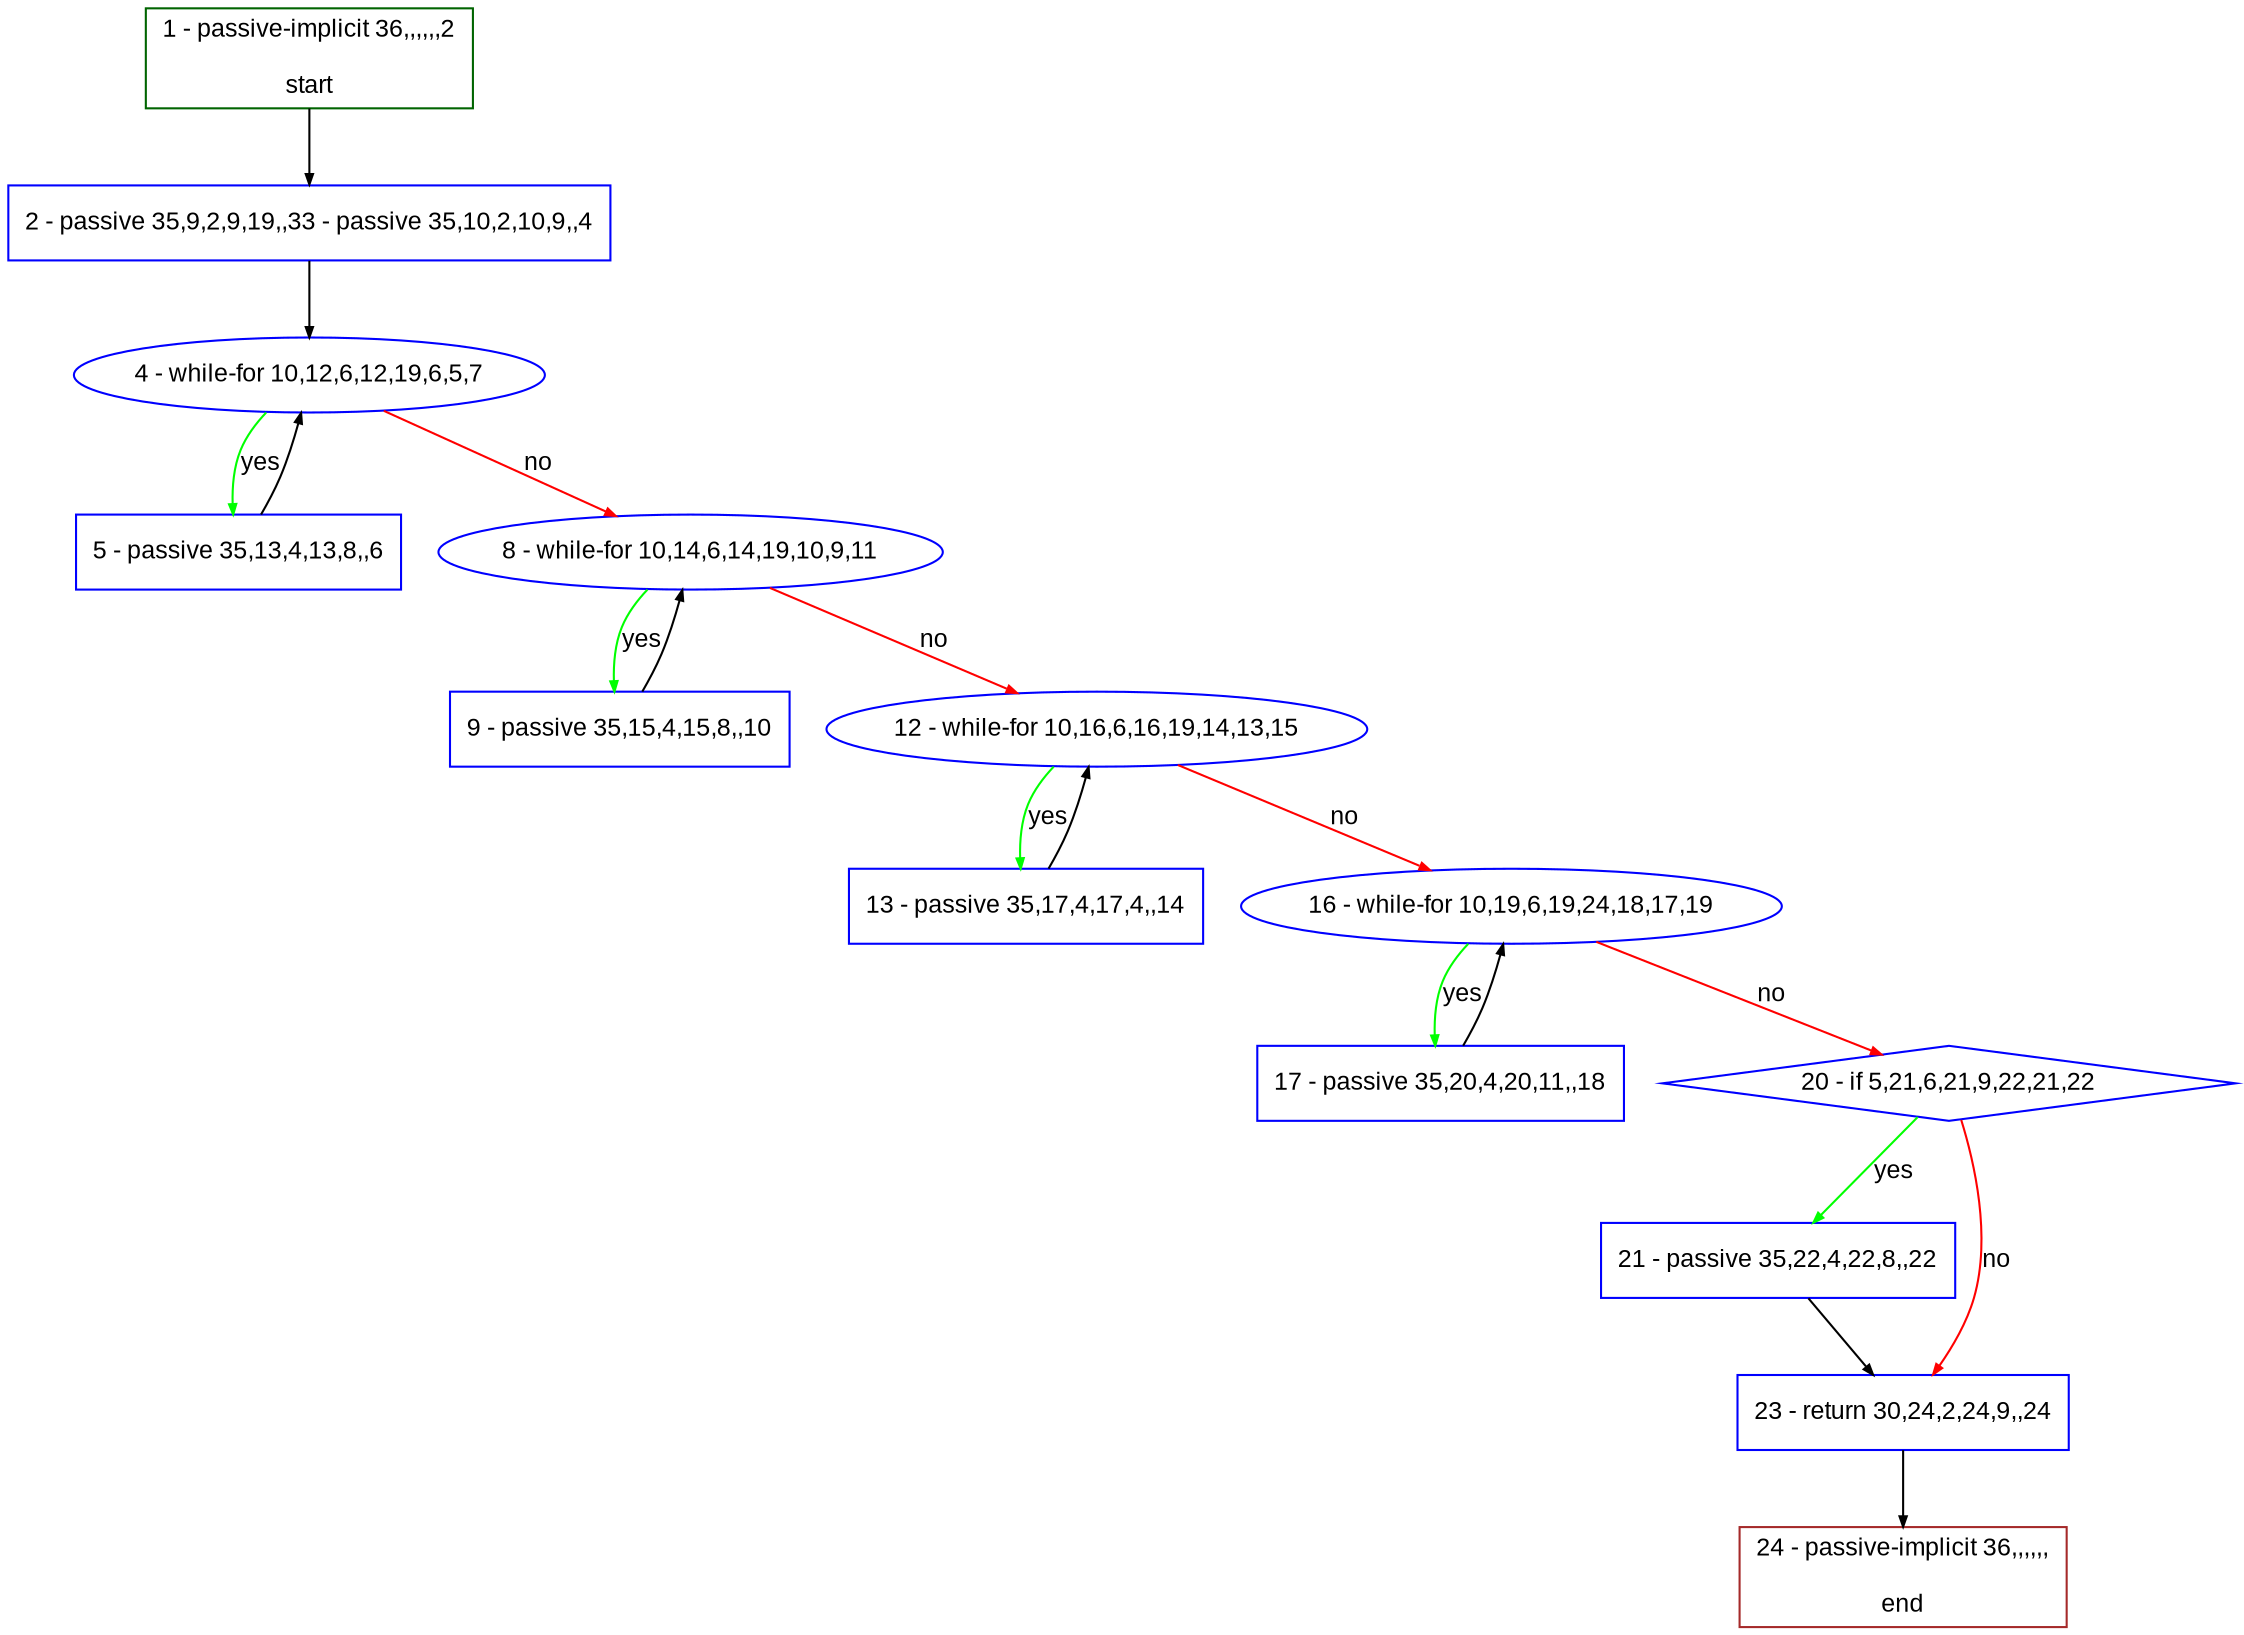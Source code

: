 digraph "" {
  graph [bgcolor="white", fillcolor="#FFFFCC", pack="true", packmode="clust", fontname="Arial", label="", fontsize="12", compound="true", style="rounded,filled"];
  node [node_initialized="no", fillcolor="white", fontname="Arial", label="", color="grey", fontsize="12", fixedsize="false", compound="true", shape="rectangle", style="filled"];
  edge [arrowtail="none", lhead="", fontcolor="black", fontname="Arial", label="", color="black", fontsize="12", arrowhead="normal", arrowsize="0.5", compound="true", ltail="", dir="forward"];
  __N1 [fillcolor="#ffffff", label="2 - passive 35,9,2,9,19,,33 - passive 35,10,2,10,9,,4", color="#0000ff", shape="box", style="filled"];
  __N2 [fillcolor="#ffffff", label="1 - passive-implicit 36,,,,,,2\n\nstart", color="#006400", shape="box", style="filled"];
  __N3 [fillcolor="#ffffff", label="4 - while-for 10,12,6,12,19,6,5,7", color="#0000ff", shape="oval", style="filled"];
  __N4 [fillcolor="#ffffff", label="5 - passive 35,13,4,13,8,,6", color="#0000ff", shape="box", style="filled"];
  __N5 [fillcolor="#ffffff", label="8 - while-for 10,14,6,14,19,10,9,11", color="#0000ff", shape="oval", style="filled"];
  __N6 [fillcolor="#ffffff", label="9 - passive 35,15,4,15,8,,10", color="#0000ff", shape="box", style="filled"];
  __N7 [fillcolor="#ffffff", label="12 - while-for 10,16,6,16,19,14,13,15", color="#0000ff", shape="oval", style="filled"];
  __N8 [fillcolor="#ffffff", label="13 - passive 35,17,4,17,4,,14", color="#0000ff", shape="box", style="filled"];
  __N9 [fillcolor="#ffffff", label="16 - while-for 10,19,6,19,24,18,17,19", color="#0000ff", shape="oval", style="filled"];
  __N10 [fillcolor="#ffffff", label="17 - passive 35,20,4,20,11,,18", color="#0000ff", shape="box", style="filled"];
  __N11 [fillcolor="#ffffff", label="20 - if 5,21,6,21,9,22,21,22", color="#0000ff", shape="diamond", style="filled"];
  __N12 [fillcolor="#ffffff", label="21 - passive 35,22,4,22,8,,22", color="#0000ff", shape="box", style="filled"];
  __N13 [fillcolor="#ffffff", label="23 - return 30,24,2,24,9,,24", color="#0000ff", shape="box", style="filled"];
  __N14 [fillcolor="#ffffff", label="24 - passive-implicit 36,,,,,,\n\nend", color="#a52a2a", shape="box", style="filled"];
  __N2 -> __N1 [arrowtail="none", color="#000000", label="", arrowhead="normal", dir="forward"];
  __N1 -> __N3 [arrowtail="none", color="#000000", label="", arrowhead="normal", dir="forward"];
  __N3 -> __N4 [arrowtail="none", color="#00ff00", label="yes", arrowhead="normal", dir="forward"];
  __N4 -> __N3 [arrowtail="none", color="#000000", label="", arrowhead="normal", dir="forward"];
  __N3 -> __N5 [arrowtail="none", color="#ff0000", label="no", arrowhead="normal", dir="forward"];
  __N5 -> __N6 [arrowtail="none", color="#00ff00", label="yes", arrowhead="normal", dir="forward"];
  __N6 -> __N5 [arrowtail="none", color="#000000", label="", arrowhead="normal", dir="forward"];
  __N5 -> __N7 [arrowtail="none", color="#ff0000", label="no", arrowhead="normal", dir="forward"];
  __N7 -> __N8 [arrowtail="none", color="#00ff00", label="yes", arrowhead="normal", dir="forward"];
  __N8 -> __N7 [arrowtail="none", color="#000000", label="", arrowhead="normal", dir="forward"];
  __N7 -> __N9 [arrowtail="none", color="#ff0000", label="no", arrowhead="normal", dir="forward"];
  __N9 -> __N10 [arrowtail="none", color="#00ff00", label="yes", arrowhead="normal", dir="forward"];
  __N10 -> __N9 [arrowtail="none", color="#000000", label="", arrowhead="normal", dir="forward"];
  __N9 -> __N11 [arrowtail="none", color="#ff0000", label="no", arrowhead="normal", dir="forward"];
  __N11 -> __N12 [arrowtail="none", color="#00ff00", label="yes", arrowhead="normal", dir="forward"];
  __N11 -> __N13 [arrowtail="none", color="#ff0000", label="no", arrowhead="normal", dir="forward"];
  __N12 -> __N13 [arrowtail="none", color="#000000", label="", arrowhead="normal", dir="forward"];
  __N13 -> __N14 [arrowtail="none", color="#000000", label="", arrowhead="normal", dir="forward"];
}
